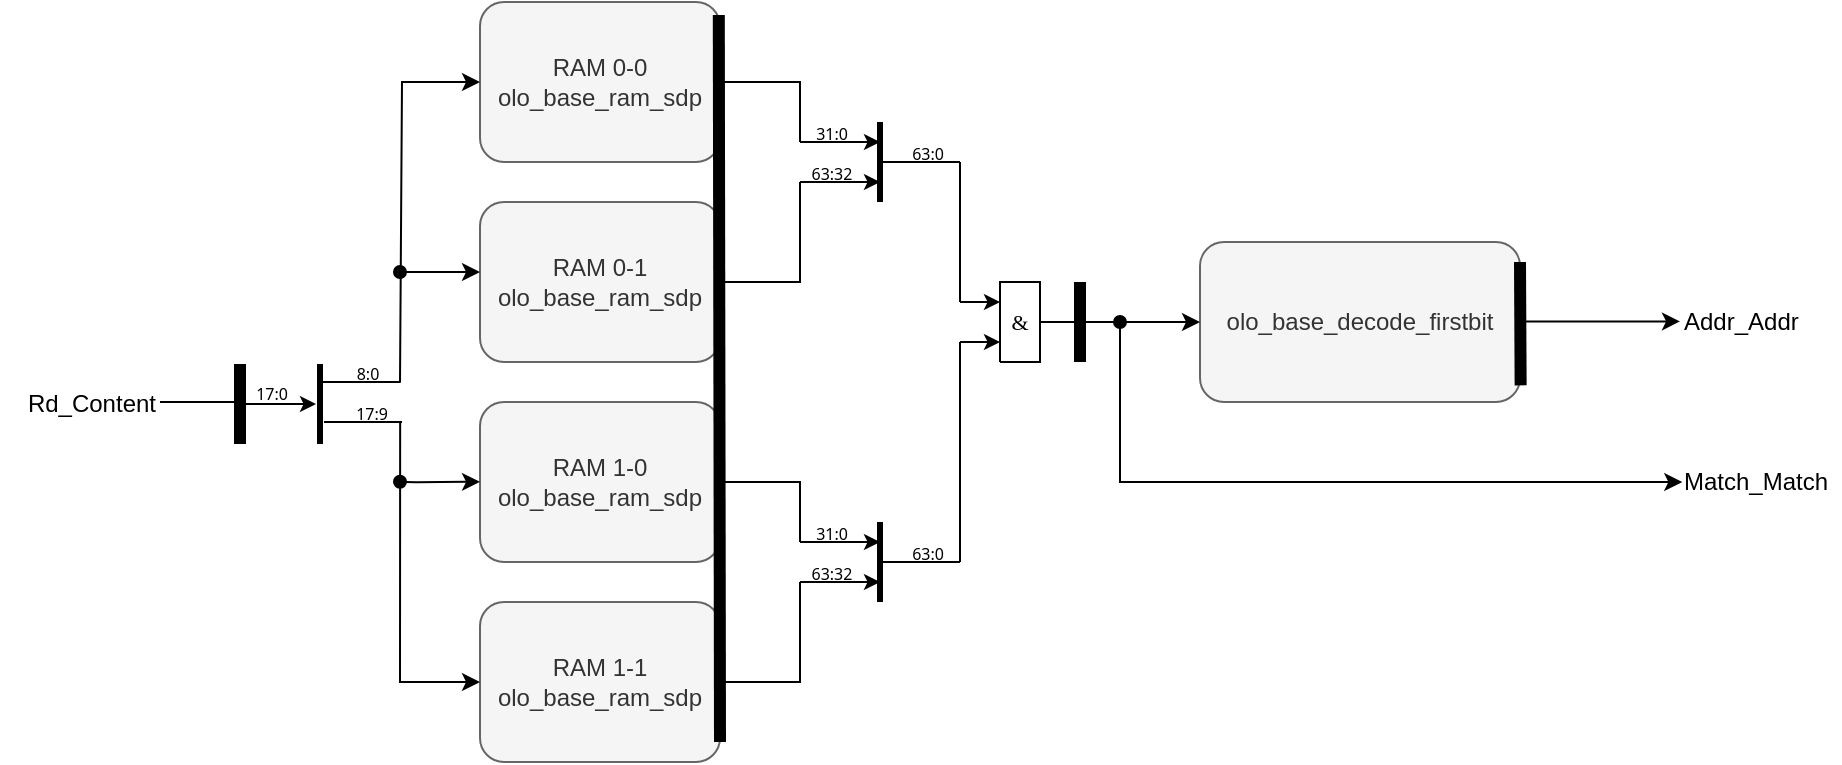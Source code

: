 <mxfile version="24.7.8">
  <diagram id="wiBtXIiwisFu1BKxmezy" name="cam">
    <mxGraphModel dx="1434" dy="870" grid="1" gridSize="10" guides="1" tooltips="1" connect="1" arrows="1" fold="1" page="1" pageScale="1" pageWidth="10000" pageHeight="10000" math="0" shadow="0">
      <root>
        <mxCell id="0" />
        <mxCell id="1" parent="0" />
        <mxCell id="D87qJEDBKt65wt1a1IEP-3" value="RAM 0-0&lt;div&gt;olo_base_ram_sdp&lt;/div&gt;" style="rounded=1;whiteSpace=wrap;html=1;fillColor=#f5f5f5;fontColor=#333333;strokeColor=#666666;" vertex="1" parent="1">
          <mxGeometry x="440" y="280" width="120" height="80" as="geometry" />
        </mxCell>
        <mxCell id="D87qJEDBKt65wt1a1IEP-4" value="RAM 0-1&lt;div&gt;olo_base_ram_sdp&lt;/div&gt;" style="rounded=1;whiteSpace=wrap;html=1;fillColor=#f5f5f5;fontColor=#333333;strokeColor=#666666;" vertex="1" parent="1">
          <mxGeometry x="440" y="380" width="120" height="80" as="geometry" />
        </mxCell>
        <mxCell id="D87qJEDBKt65wt1a1IEP-5" value="RAM 1-0&lt;div&gt;olo_base_ram_sdp&lt;/div&gt;" style="rounded=1;whiteSpace=wrap;html=1;fillColor=#f5f5f5;fontColor=#333333;strokeColor=#666666;" vertex="1" parent="1">
          <mxGeometry x="440" y="480" width="120" height="80" as="geometry" />
        </mxCell>
        <mxCell id="D87qJEDBKt65wt1a1IEP-6" value="RAM 1-1&lt;div&gt;olo_base_ram_sdp&lt;/div&gt;" style="rounded=1;whiteSpace=wrap;html=1;fillColor=#f5f5f5;fontColor=#333333;strokeColor=#666666;" vertex="1" parent="1">
          <mxGeometry x="440" y="580" width="120" height="80" as="geometry" />
        </mxCell>
        <mxCell id="D87qJEDBKt65wt1a1IEP-7" style="vsdxID=5;fillColor=none;gradientColor=none;strokeColor=none;labelBackgroundColor=none;rounded=0;html=1;whiteSpace=wrap;" vertex="1" parent="1">
          <mxGeometry x="321" y="461" width="81" height="40" as="geometry" />
        </mxCell>
        <mxCell id="D87qJEDBKt65wt1a1IEP-8" style="vsdxID=6;fillColor=none;gradientColor=none;strokeColor=none;labelBackgroundColor=none;rounded=0;html=1;whiteSpace=wrap;" vertex="1" parent="D87qJEDBKt65wt1a1IEP-7">
          <mxGeometry x="-1" width="80" height="40" as="geometry" />
        </mxCell>
        <mxCell id="D87qJEDBKt65wt1a1IEP-9" value="&lt;font style=&quot;font-size:8px;font-family:Segoe UI;color:#000000;direction:ltr;letter-spacing:0px;line-height:120%;opacity:1&quot;&gt;17:0&lt;br&gt;&lt;/font&gt;" style="verticalAlign=middle;align=center;vsdxID=10;fillColor=none;gradientColor=none;shape=stencil(nZBLDoAgDERP0z3SIyjew0SURgSD+Lu9kMZoXLhwN9O+tukAlrNpJg1SzDH4QW/URgNYgZTkjA4UkwJUgGXng+6DX1zLfmoymdXo17xh5zmRJ6Q42BWCfc2oJfdAr+Yv+AP9Cb7OJ3H/2JG1HNGz/84klThPVCc=);strokeColor=none;labelBackgroundColor=none;rounded=0;html=1;whiteSpace=wrap;" vertex="1" parent="D87qJEDBKt65wt1a1IEP-8">
          <mxGeometry y="9" width="32" height="10" as="geometry" />
        </mxCell>
        <mxCell id="D87qJEDBKt65wt1a1IEP-10" value="&lt;font style=&quot;font-size:8px;font-family:Segoe UI;color:#000000;direction:ltr;letter-spacing:0px;line-height:120%;opacity:1&quot;&gt;8:0&lt;br&gt;&lt;/font&gt;" style="verticalAlign=middle;align=center;vsdxID=11;fillColor=none;gradientColor=none;shape=stencil(nZBLDoAgDERP0z3SIyjew0SURgSD+Lu9kMZoXLhwN9O+tukAlrNpJg1SzDH4QW/URgNYgZTkjA4UkwJUgGXng+6DX1zLfmoymdXo17xh5zmRJ6Q42BWCfc2oJfdAr+Yv+AP9Cb7OJ3H/2JG1HNGz/84klThPVCc=);strokeColor=none;labelBackgroundColor=none;rounded=0;html=1;whiteSpace=wrap;" vertex="1" parent="D87qJEDBKt65wt1a1IEP-8">
          <mxGeometry x="48" y="-1" width="32" height="10" as="geometry" />
        </mxCell>
        <mxCell id="D87qJEDBKt65wt1a1IEP-11" style="vsdxID=7;edgeStyle=none;startArrow=none;endArrow=none;startSize=5;endSize=5;strokeWidth=3;strokeColor=#000000;spacingTop=0;spacingBottom=0;spacingLeft=0;spacingRight=0;verticalAlign=middle;html=1;labelBackgroundColor=#ffffff;rounded=0;" edge="1" parent="D87qJEDBKt65wt1a1IEP-8">
          <mxGeometry relative="1" as="geometry">
            <Array as="points" />
            <mxPoint x="40" as="sourcePoint" />
            <mxPoint x="40" y="40" as="targetPoint" />
          </mxGeometry>
        </mxCell>
        <mxCell id="D87qJEDBKt65wt1a1IEP-12" style="vsdxID=8;edgeStyle=none;startArrow=none;endArrow=classic;startSize=5;endSize=5;strokeColor=#000000;spacingTop=0;spacingBottom=0;spacingLeft=0;spacingRight=0;verticalAlign=middle;html=1;labelBackgroundColor=#ffffff;rounded=0;" edge="1" parent="D87qJEDBKt65wt1a1IEP-8">
          <mxGeometry relative="1" as="geometry">
            <mxPoint as="offset" />
            <Array as="points" />
            <mxPoint x="-1" y="20" as="sourcePoint" />
            <mxPoint x="38" y="20" as="targetPoint" />
          </mxGeometry>
        </mxCell>
        <mxCell id="D87qJEDBKt65wt1a1IEP-13" style="vsdxID=9;edgeStyle=none;startArrow=none;endArrow=none;startSize=5;endSize=5;strokeColor=#000000;spacingTop=0;spacingBottom=0;spacingLeft=0;spacingRight=0;verticalAlign=middle;html=1;labelBackgroundColor=#ffffff;rounded=0;" edge="1" parent="D87qJEDBKt65wt1a1IEP-8">
          <mxGeometry relative="1" as="geometry">
            <mxPoint as="offset" />
            <Array as="points" />
            <mxPoint x="40" y="9" as="sourcePoint" />
            <mxPoint x="80" y="9" as="targetPoint" />
          </mxGeometry>
        </mxCell>
        <mxCell id="D87qJEDBKt65wt1a1IEP-64" value="" style="endArrow=none;html=1;rounded=0;strokeWidth=6;entryX=0.995;entryY=0.081;entryDx=0;entryDy=0;entryPerimeter=0;" edge="1" parent="D87qJEDBKt65wt1a1IEP-8">
          <mxGeometry width="50" height="50" relative="1" as="geometry">
            <mxPoint y="40" as="sourcePoint" />
            <mxPoint as="targetPoint" />
          </mxGeometry>
        </mxCell>
        <mxCell id="D87qJEDBKt65wt1a1IEP-14" value="&lt;font style=&quot;font-size:8px;font-family:Segoe UI;color:#000000;direction:ltr;letter-spacing:0px;line-height:120%;opacity:1&quot;&gt;17:9&lt;br&gt;&lt;/font&gt;" style="verticalAlign=middle;align=center;vsdxID=13;fillColor=none;gradientColor=none;shape=stencil(nZBLDoAgDERP0z3SIyjew0SURgSD+Lu9kMZoXLhwN9O+tukAlrNpJg1SzDH4QW/URgNYgZTkjA4UkwJUgGXng+6DX1zLfmoymdXo17xh5zmRJ6Q42BWCfc2oJfdAr+Yv+AP9Cb7OJ3H/2JG1HNGz/84klThPVCc=);strokeColor=none;labelBackgroundColor=none;rounded=0;html=1;whiteSpace=wrap;" vertex="1" parent="D87qJEDBKt65wt1a1IEP-7">
          <mxGeometry x="49" y="19" width="32" height="10" as="geometry" />
        </mxCell>
        <mxCell id="D87qJEDBKt65wt1a1IEP-15" style="vsdxID=12;edgeStyle=none;startArrow=none;endArrow=none;startSize=5;endSize=5;strokeColor=#000000;spacingTop=0;spacingBottom=0;spacingLeft=0;spacingRight=0;verticalAlign=middle;html=1;labelBackgroundColor=#ffffff;rounded=0;" edge="1" parent="D87qJEDBKt65wt1a1IEP-7">
          <mxGeometry relative="1" as="geometry">
            <mxPoint as="offset" />
            <Array as="points" />
            <mxPoint x="41" y="29" as="sourcePoint" />
            <mxPoint x="80" y="29" as="targetPoint" />
          </mxGeometry>
        </mxCell>
        <mxCell id="D87qJEDBKt65wt1a1IEP-16" style="vsdxID=5;fillColor=none;gradientColor=none;strokeColor=none;labelBackgroundColor=none;rounded=0;html=1;whiteSpace=wrap;" vertex="1" parent="1">
          <mxGeometry x="600" y="340" width="80" height="40" as="geometry" />
        </mxCell>
        <mxCell id="D87qJEDBKt65wt1a1IEP-17" value="&lt;font style=&quot;font-size:8px;font-family:Segoe UI;color:#000000;direction:ltr;letter-spacing:0px;line-height:120%;opacity:1&quot;&gt;31:0&lt;br&gt;&lt;/font&gt;" style="verticalAlign=middle;align=center;vsdxID=10;fillColor=none;gradientColor=none;shape=stencil(nZBLDoAgDERP0z3SIyjew0SURgSD+Lu9kMZoXLhwN9O+tukAlrNpJg1SzDH4QW/URgNYgZTkjA4UkwJUgGXng+6DX1zLfmoymdXo17xh5zmRJ6Q42BWCfc2oJfdAr+Yv+AP9Cb7OJ3H/2JG1HNGz/84klThPVCc=);strokeColor=none;labelBackgroundColor=none;rounded=0;html=1;whiteSpace=wrap;" vertex="1" parent="D87qJEDBKt65wt1a1IEP-16">
          <mxGeometry width="32" height="10" as="geometry" />
        </mxCell>
        <mxCell id="D87qJEDBKt65wt1a1IEP-18" value="&lt;font style=&quot;font-size:8px;font-family:Segoe UI;color:#000000;direction:ltr;letter-spacing:0px;line-height:120%;opacity:1&quot;&gt;63:32&lt;br&gt;&lt;/font&gt;" style="verticalAlign=middle;align=center;vsdxID=11;fillColor=none;gradientColor=none;shape=stencil(nZBLDoAgDERP0z3SIyjew0SURgSD+Lu9kMZoXLhwN9O+tukAlrNpJg1SzDH4QW/URgNYgZTkjA4UkwJUgGXng+6DX1zLfmoymdXo17xh5zmRJ6Q42BWCfc2oJfdAr+Yv+AP9Cb7OJ3H/2JG1HNGz/84klThPVCc=);strokeColor=none;labelBackgroundColor=none;rounded=0;html=1;whiteSpace=wrap;" vertex="1" parent="D87qJEDBKt65wt1a1IEP-16">
          <mxGeometry y="20" width="32" height="10" as="geometry" />
        </mxCell>
        <mxCell id="D87qJEDBKt65wt1a1IEP-19" value="&lt;font style=&quot;font-size:8px;font-family:Segoe UI;color:#000000;direction:ltr;letter-spacing:0px;line-height:120%;opacity:1&quot;&gt;63:0&lt;br&gt;&lt;/font&gt;" style="verticalAlign=middle;align=center;vsdxID=12;fillColor=none;gradientColor=none;shape=stencil(nZBLDoAgDERP0z3SIyjew0SURgSD+Lu9kMZoXLhwN9O+tukAlrNpJg1SzDH4QW/URgNYgZTkjA4UkwJUgGXng+6DX1zLfmoymdXo17xh5zmRJ6Q42BWCfc2oJfdAr+Yv+AP9Cb7OJ3H/2JG1HNGz/84klThPVCc=);strokeColor=none;labelBackgroundColor=none;rounded=0;html=1;whiteSpace=wrap;" vertex="1" parent="D87qJEDBKt65wt1a1IEP-16">
          <mxGeometry x="48" y="10" width="32" height="10" as="geometry" />
        </mxCell>
        <mxCell id="D87qJEDBKt65wt1a1IEP-20" style="vsdxID=6;edgeStyle=none;startArrow=none;endArrow=none;startSize=5;endSize=5;strokeWidth=3;strokeColor=#000000;spacingTop=0;spacingBottom=0;spacingLeft=0;spacingRight=0;verticalAlign=middle;html=1;labelBackgroundColor=#ffffff;rounded=0;" edge="1" parent="D87qJEDBKt65wt1a1IEP-16">
          <mxGeometry relative="1" as="geometry">
            <Array as="points" />
            <mxPoint x="40" as="sourcePoint" />
            <mxPoint x="40" y="40" as="targetPoint" />
          </mxGeometry>
        </mxCell>
        <mxCell id="D87qJEDBKt65wt1a1IEP-21" style="vsdxID=7;edgeStyle=none;startArrow=none;endArrow=classic;startSize=5;endSize=5;strokeColor=#000000;spacingTop=0;spacingBottom=0;spacingLeft=0;spacingRight=0;verticalAlign=middle;html=1;labelBackgroundColor=#ffffff;rounded=0;" edge="1" parent="D87qJEDBKt65wt1a1IEP-16">
          <mxGeometry relative="1" as="geometry">
            <mxPoint as="offset" />
            <Array as="points" />
            <mxPoint y="10" as="sourcePoint" />
            <mxPoint x="40" y="10" as="targetPoint" />
          </mxGeometry>
        </mxCell>
        <mxCell id="D87qJEDBKt65wt1a1IEP-22" style="vsdxID=8;edgeStyle=none;startArrow=none;endArrow=classic;startSize=5;endSize=5;strokeColor=#000000;spacingTop=0;spacingBottom=0;spacingLeft=0;spacingRight=0;verticalAlign=middle;html=1;labelBackgroundColor=#ffffff;rounded=0;" edge="1" parent="D87qJEDBKt65wt1a1IEP-16">
          <mxGeometry relative="1" as="geometry">
            <mxPoint as="offset" />
            <Array as="points" />
            <mxPoint y="30" as="sourcePoint" />
            <mxPoint x="40" y="30" as="targetPoint" />
          </mxGeometry>
        </mxCell>
        <mxCell id="D87qJEDBKt65wt1a1IEP-23" style="vsdxID=9;edgeStyle=none;startArrow=none;endArrow=none;startSize=5;endSize=5;strokeColor=#000000;spacingTop=0;spacingBottom=0;spacingLeft=0;spacingRight=0;verticalAlign=middle;html=1;labelBackgroundColor=#ffffff;rounded=0;" edge="1" parent="D87qJEDBKt65wt1a1IEP-16">
          <mxGeometry relative="1" as="geometry">
            <mxPoint as="offset" />
            <Array as="points" />
            <mxPoint x="40" y="20" as="sourcePoint" />
            <mxPoint x="80" y="20" as="targetPoint" />
          </mxGeometry>
        </mxCell>
        <mxCell id="D87qJEDBKt65wt1a1IEP-32" style="vsdxID=5;fillColor=none;gradientColor=none;strokeColor=none;labelBackgroundColor=none;rounded=0;html=1;whiteSpace=wrap;" vertex="1" parent="1">
          <mxGeometry x="680" y="420" width="40" height="40" as="geometry" />
        </mxCell>
        <mxCell id="D87qJEDBKt65wt1a1IEP-33" style="vsdxID=6;fillColor=#FFFFFF;gradientColor=none;shape=stencil(nZBLDoAgDERP0z3SIyjew0SURgSD+Lu9kMZoXLhwN9O+tukAlrNpJg1SzDH4QW/URgNYgZTkjA4UkwJUgGXng+6DX1zLfmoymdXo17xh5zmRJ6Q42BWCfc2oJfdAr+Yv+AP9Cb7OJ3H/2JG1HNGz/84klThPVCc=);strokeColor=#000000;labelBackgroundColor=none;rounded=0;html=1;whiteSpace=wrap;" vertex="1" parent="D87qJEDBKt65wt1a1IEP-32">
          <mxGeometry x="20" width="20" height="40" as="geometry" />
        </mxCell>
        <mxCell id="D87qJEDBKt65wt1a1IEP-34" value="&lt;font style=&quot;font-size:11px;font-family:Calibri;color:#000000;direction:ltr;letter-spacing:0px;line-height:120%;opacity:1&quot;&gt;&amp;amp;&lt;br/&gt;&lt;/font&gt;" style="verticalAlign=middle;align=center;vsdxID=7;fillColor=none;gradientColor=none;shape=stencil(nZBLDoAgDERP0z3SIyjew0SURgSD+Lu9kMZoXLhwN9O+tukAlrNpJg1SzDH4QW/URgNYgZTkjA4UkwJUgGXng+6DX1zLfmoymdXo17xh5zmRJ6Q42BWCfc2oJfdAr+Yv+AP9Cb7OJ3H/2JG1HNGz/84klThPVCc=);strokeColor=none;spacingTop=-3;spacingBottom=-3;spacingLeft=-3;spacingRight=-3;labelBackgroundColor=none;rounded=0;html=1;whiteSpace=wrap;" vertex="1" parent="D87qJEDBKt65wt1a1IEP-32">
          <mxGeometry x="20" y="10" width="20" height="20" as="geometry" />
        </mxCell>
        <mxCell id="D87qJEDBKt65wt1a1IEP-35" style="vsdxID=8;edgeStyle=none;startArrow=none;endArrow=classic;startSize=5;endSize=5;strokeColor=#000000;spacingTop=0;spacingBottom=0;spacingLeft=0;spacingRight=0;verticalAlign=middle;html=1;labelBackgroundColor=#ffffff;rounded=0;" edge="1" parent="D87qJEDBKt65wt1a1IEP-32">
          <mxGeometry relative="1" as="geometry">
            <mxPoint as="offset" />
            <Array as="points" />
            <mxPoint y="10" as="sourcePoint" />
            <mxPoint x="20" y="10" as="targetPoint" />
          </mxGeometry>
        </mxCell>
        <mxCell id="D87qJEDBKt65wt1a1IEP-36" style="vsdxID=9;edgeStyle=none;startArrow=none;endArrow=classic;startSize=5;endSize=5;strokeColor=#000000;spacingTop=0;spacingBottom=0;spacingLeft=0;spacingRight=0;verticalAlign=middle;html=1;labelBackgroundColor=#ffffff;rounded=0;" edge="1" parent="D87qJEDBKt65wt1a1IEP-32">
          <mxGeometry relative="1" as="geometry">
            <mxPoint as="offset" />
            <Array as="points" />
            <mxPoint y="30" as="sourcePoint" />
            <mxPoint x="20" y="30" as="targetPoint" />
          </mxGeometry>
        </mxCell>
        <mxCell id="D87qJEDBKt65wt1a1IEP-37" value="" style="endArrow=none;html=1;rounded=0;entryX=0;entryY=0.25;entryDx=0;entryDy=0;" edge="1" parent="1" target="D87qJEDBKt65wt1a1IEP-16">
          <mxGeometry width="50" height="50" relative="1" as="geometry">
            <mxPoint x="560" y="320" as="sourcePoint" />
            <mxPoint x="610" y="270" as="targetPoint" />
            <Array as="points">
              <mxPoint x="600" y="320" />
            </Array>
          </mxGeometry>
        </mxCell>
        <mxCell id="D87qJEDBKt65wt1a1IEP-38" value="" style="endArrow=none;html=1;rounded=0;exitX=1;exitY=0.5;exitDx=0;exitDy=0;" edge="1" parent="1" source="D87qJEDBKt65wt1a1IEP-4">
          <mxGeometry width="50" height="50" relative="1" as="geometry">
            <mxPoint x="550" y="420" as="sourcePoint" />
            <mxPoint x="600" y="370" as="targetPoint" />
            <Array as="points">
              <mxPoint x="600" y="420" />
            </Array>
          </mxGeometry>
        </mxCell>
        <mxCell id="D87qJEDBKt65wt1a1IEP-39" style="vsdxID=5;fillColor=none;gradientColor=none;strokeColor=none;labelBackgroundColor=none;rounded=0;html=1;whiteSpace=wrap;" vertex="1" parent="1">
          <mxGeometry x="600" y="540" width="80" height="40" as="geometry" />
        </mxCell>
        <mxCell id="D87qJEDBKt65wt1a1IEP-40" value="&lt;font style=&quot;font-size:8px;font-family:Segoe UI;color:#000000;direction:ltr;letter-spacing:0px;line-height:120%;opacity:1&quot;&gt;31:0&lt;br&gt;&lt;/font&gt;" style="verticalAlign=middle;align=center;vsdxID=10;fillColor=none;gradientColor=none;shape=stencil(nZBLDoAgDERP0z3SIyjew0SURgSD+Lu9kMZoXLhwN9O+tukAlrNpJg1SzDH4QW/URgNYgZTkjA4UkwJUgGXng+6DX1zLfmoymdXo17xh5zmRJ6Q42BWCfc2oJfdAr+Yv+AP9Cb7OJ3H/2JG1HNGz/84klThPVCc=);strokeColor=none;labelBackgroundColor=none;rounded=0;html=1;whiteSpace=wrap;" vertex="1" parent="D87qJEDBKt65wt1a1IEP-39">
          <mxGeometry width="32" height="10" as="geometry" />
        </mxCell>
        <mxCell id="D87qJEDBKt65wt1a1IEP-41" value="&lt;font style=&quot;font-size:8px;font-family:Segoe UI;color:#000000;direction:ltr;letter-spacing:0px;line-height:120%;opacity:1&quot;&gt;63:32&lt;br&gt;&lt;/font&gt;" style="verticalAlign=middle;align=center;vsdxID=11;fillColor=none;gradientColor=none;shape=stencil(nZBLDoAgDERP0z3SIyjew0SURgSD+Lu9kMZoXLhwN9O+tukAlrNpJg1SzDH4QW/URgNYgZTkjA4UkwJUgGXng+6DX1zLfmoymdXo17xh5zmRJ6Q42BWCfc2oJfdAr+Yv+AP9Cb7OJ3H/2JG1HNGz/84klThPVCc=);strokeColor=none;labelBackgroundColor=none;rounded=0;html=1;whiteSpace=wrap;" vertex="1" parent="D87qJEDBKt65wt1a1IEP-39">
          <mxGeometry y="20" width="32" height="10" as="geometry" />
        </mxCell>
        <mxCell id="D87qJEDBKt65wt1a1IEP-42" value="&lt;font style=&quot;font-size:8px;font-family:Segoe UI;color:#000000;direction:ltr;letter-spacing:0px;line-height:120%;opacity:1&quot;&gt;63:0&lt;br&gt;&lt;/font&gt;" style="verticalAlign=middle;align=center;vsdxID=12;fillColor=none;gradientColor=none;shape=stencil(nZBLDoAgDERP0z3SIyjew0SURgSD+Lu9kMZoXLhwN9O+tukAlrNpJg1SzDH4QW/URgNYgZTkjA4UkwJUgGXng+6DX1zLfmoymdXo17xh5zmRJ6Q42BWCfc2oJfdAr+Yv+AP9Cb7OJ3H/2JG1HNGz/84klThPVCc=);strokeColor=none;labelBackgroundColor=none;rounded=0;html=1;whiteSpace=wrap;" vertex="1" parent="D87qJEDBKt65wt1a1IEP-39">
          <mxGeometry x="48" y="10" width="32" height="10" as="geometry" />
        </mxCell>
        <mxCell id="D87qJEDBKt65wt1a1IEP-43" style="vsdxID=6;edgeStyle=none;startArrow=none;endArrow=none;startSize=5;endSize=5;strokeWidth=3;strokeColor=#000000;spacingTop=0;spacingBottom=0;spacingLeft=0;spacingRight=0;verticalAlign=middle;html=1;labelBackgroundColor=#ffffff;rounded=0;" edge="1" parent="D87qJEDBKt65wt1a1IEP-39">
          <mxGeometry relative="1" as="geometry">
            <Array as="points" />
            <mxPoint x="40" as="sourcePoint" />
            <mxPoint x="40" y="40" as="targetPoint" />
          </mxGeometry>
        </mxCell>
        <mxCell id="D87qJEDBKt65wt1a1IEP-44" style="vsdxID=7;edgeStyle=none;startArrow=none;endArrow=classic;startSize=5;endSize=5;strokeColor=#000000;spacingTop=0;spacingBottom=0;spacingLeft=0;spacingRight=0;verticalAlign=middle;html=1;labelBackgroundColor=#ffffff;rounded=0;" edge="1" parent="D87qJEDBKt65wt1a1IEP-39">
          <mxGeometry relative="1" as="geometry">
            <mxPoint as="offset" />
            <Array as="points" />
            <mxPoint y="10" as="sourcePoint" />
            <mxPoint x="40" y="10" as="targetPoint" />
          </mxGeometry>
        </mxCell>
        <mxCell id="D87qJEDBKt65wt1a1IEP-45" style="vsdxID=8;edgeStyle=none;startArrow=none;endArrow=classic;startSize=5;endSize=5;strokeColor=#000000;spacingTop=0;spacingBottom=0;spacingLeft=0;spacingRight=0;verticalAlign=middle;html=1;labelBackgroundColor=#ffffff;rounded=0;" edge="1" parent="D87qJEDBKt65wt1a1IEP-39">
          <mxGeometry relative="1" as="geometry">
            <mxPoint as="offset" />
            <Array as="points" />
            <mxPoint y="30" as="sourcePoint" />
            <mxPoint x="40" y="30" as="targetPoint" />
          </mxGeometry>
        </mxCell>
        <mxCell id="D87qJEDBKt65wt1a1IEP-46" style="vsdxID=9;edgeStyle=none;startArrow=none;endArrow=none;startSize=5;endSize=5;strokeColor=#000000;spacingTop=0;spacingBottom=0;spacingLeft=0;spacingRight=0;verticalAlign=middle;html=1;labelBackgroundColor=#ffffff;rounded=0;" edge="1" parent="D87qJEDBKt65wt1a1IEP-39">
          <mxGeometry relative="1" as="geometry">
            <mxPoint as="offset" />
            <Array as="points" />
            <mxPoint x="40" y="20" as="sourcePoint" />
            <mxPoint x="80" y="20" as="targetPoint" />
          </mxGeometry>
        </mxCell>
        <mxCell id="D87qJEDBKt65wt1a1IEP-47" value="" style="endArrow=none;html=1;rounded=0;entryX=0;entryY=0.25;entryDx=0;entryDy=0;" edge="1" parent="1" target="D87qJEDBKt65wt1a1IEP-39">
          <mxGeometry width="50" height="50" relative="1" as="geometry">
            <mxPoint x="560" y="520" as="sourcePoint" />
            <mxPoint x="610" y="470" as="targetPoint" />
            <Array as="points">
              <mxPoint x="600" y="520" />
            </Array>
          </mxGeometry>
        </mxCell>
        <mxCell id="D87qJEDBKt65wt1a1IEP-48" value="" style="endArrow=none;html=1;rounded=0;exitX=1;exitY=0.5;exitDx=0;exitDy=0;" edge="1" parent="1">
          <mxGeometry width="50" height="50" relative="1" as="geometry">
            <mxPoint x="560" y="620" as="sourcePoint" />
            <mxPoint x="600" y="570" as="targetPoint" />
            <Array as="points">
              <mxPoint x="600" y="620" />
            </Array>
          </mxGeometry>
        </mxCell>
        <mxCell id="D87qJEDBKt65wt1a1IEP-49" value="" style="endArrow=none;html=1;rounded=0;entryX=0;entryY=0.25;entryDx=0;entryDy=0;" edge="1" parent="1" target="D87qJEDBKt65wt1a1IEP-32">
          <mxGeometry width="50" height="50" relative="1" as="geometry">
            <mxPoint x="680" y="360" as="sourcePoint" />
            <mxPoint x="730" y="310" as="targetPoint" />
          </mxGeometry>
        </mxCell>
        <mxCell id="D87qJEDBKt65wt1a1IEP-50" value="" style="endArrow=none;html=1;rounded=0;entryX=0;entryY=0.75;entryDx=0;entryDy=0;" edge="1" parent="1" target="D87qJEDBKt65wt1a1IEP-32">
          <mxGeometry width="50" height="50" relative="1" as="geometry">
            <mxPoint x="680" y="560" as="sourcePoint" />
            <mxPoint x="730" y="510" as="targetPoint" />
          </mxGeometry>
        </mxCell>
        <mxCell id="D87qJEDBKt65wt1a1IEP-52" value="olo_base_decode_firstbit" style="rounded=1;whiteSpace=wrap;html=1;fillColor=#f5f5f5;fontColor=#333333;strokeColor=#666666;" vertex="1" parent="1">
          <mxGeometry x="800" y="400" width="160" height="80" as="geometry" />
        </mxCell>
        <mxCell id="D87qJEDBKt65wt1a1IEP-53" value="" style="endArrow=none;html=1;rounded=0;strokeWidth=6;entryX=0.995;entryY=0.081;entryDx=0;entryDy=0;entryPerimeter=0;" edge="1" parent="1" target="D87qJEDBKt65wt1a1IEP-3">
          <mxGeometry width="50" height="50" relative="1" as="geometry">
            <mxPoint x="560" y="650" as="sourcePoint" />
            <mxPoint x="610" y="600" as="targetPoint" />
          </mxGeometry>
        </mxCell>
        <mxCell id="D87qJEDBKt65wt1a1IEP-54" value="" style="endArrow=none;html=1;rounded=0;strokeWidth=6;entryX=0.995;entryY=0.081;entryDx=0;entryDy=0;entryPerimeter=0;" edge="1" parent="1">
          <mxGeometry width="50" height="50" relative="1" as="geometry">
            <mxPoint x="740" y="460" as="sourcePoint" />
            <mxPoint x="740" y="420" as="targetPoint" />
          </mxGeometry>
        </mxCell>
        <mxCell id="D87qJEDBKt65wt1a1IEP-55" value="" style="endArrow=classic;html=1;rounded=0;entryX=0;entryY=0.5;entryDx=0;entryDy=0;" edge="1" parent="1" target="D87qJEDBKt65wt1a1IEP-52">
          <mxGeometry width="50" height="50" relative="1" as="geometry">
            <mxPoint x="720" y="440" as="sourcePoint" />
            <mxPoint x="770" y="390" as="targetPoint" />
          </mxGeometry>
        </mxCell>
        <mxCell id="D87qJEDBKt65wt1a1IEP-56" value="" style="endArrow=none;html=1;rounded=0;strokeWidth=6;entryX=0.995;entryY=0.081;entryDx=0;entryDy=0;entryPerimeter=0;exitX=1.002;exitY=0.896;exitDx=0;exitDy=0;exitPerimeter=0;" edge="1" parent="1" source="D87qJEDBKt65wt1a1IEP-52">
          <mxGeometry width="50" height="50" relative="1" as="geometry">
            <mxPoint x="960" y="450" as="sourcePoint" />
            <mxPoint x="960" y="410" as="targetPoint" />
          </mxGeometry>
        </mxCell>
        <mxCell id="D87qJEDBKt65wt1a1IEP-57" value="" style="endArrow=classic;html=1;rounded=0;entryX=0;entryY=0.5;entryDx=0;entryDy=0;" edge="1" parent="1">
          <mxGeometry width="50" height="50" relative="1" as="geometry">
            <mxPoint x="960" y="439.71" as="sourcePoint" />
            <mxPoint x="1040" y="439.71" as="targetPoint" />
          </mxGeometry>
        </mxCell>
        <mxCell id="D87qJEDBKt65wt1a1IEP-58" value="" style="endArrow=classic;html=1;rounded=0;startArrow=oval;startFill=1;" edge="1" parent="1">
          <mxGeometry width="50" height="50" relative="1" as="geometry">
            <mxPoint x="760" y="440" as="sourcePoint" />
            <mxPoint x="1041.143" y="520" as="targetPoint" />
            <Array as="points">
              <mxPoint x="760" y="520" />
            </Array>
          </mxGeometry>
        </mxCell>
        <mxCell id="D87qJEDBKt65wt1a1IEP-60" value="" style="endArrow=classic;html=1;rounded=0;exitX=1;exitY=0.234;exitDx=0;exitDy=0;exitPerimeter=0;" edge="1" parent="1" source="D87qJEDBKt65wt1a1IEP-8">
          <mxGeometry width="50" height="50" relative="1" as="geometry">
            <mxPoint x="390" y="370" as="sourcePoint" />
            <mxPoint x="440" y="320" as="targetPoint" />
            <Array as="points">
              <mxPoint x="401" y="320" />
            </Array>
          </mxGeometry>
        </mxCell>
        <mxCell id="D87qJEDBKt65wt1a1IEP-61" value="" style="endArrow=classic;html=1;rounded=0;startArrow=oval;startFill=1;" edge="1" parent="1">
          <mxGeometry width="50" height="50" relative="1" as="geometry">
            <mxPoint x="400" y="415" as="sourcePoint" />
            <mxPoint x="440" y="415" as="targetPoint" />
          </mxGeometry>
        </mxCell>
        <mxCell id="D87qJEDBKt65wt1a1IEP-62" value="" style="endArrow=classic;html=1;rounded=0;exitX=1.001;exitY=0.717;exitDx=0;exitDy=0;exitPerimeter=0;entryX=0;entryY=0.5;entryDx=0;entryDy=0;" edge="1" parent="1" source="D87qJEDBKt65wt1a1IEP-8" target="D87qJEDBKt65wt1a1IEP-6">
          <mxGeometry width="50" height="50" relative="1" as="geometry">
            <mxPoint x="402" y="490" as="sourcePoint" />
            <mxPoint x="412" y="620" as="targetPoint" />
            <Array as="points">
              <mxPoint x="400" y="620" />
            </Array>
          </mxGeometry>
        </mxCell>
        <mxCell id="D87qJEDBKt65wt1a1IEP-63" value="" style="endArrow=classic;html=1;rounded=0;startArrow=oval;startFill=1;" edge="1" parent="1">
          <mxGeometry width="50" height="50" relative="1" as="geometry">
            <mxPoint x="400" y="519.88" as="sourcePoint" />
            <mxPoint x="440" y="519.88" as="targetPoint" />
            <Array as="points">
              <mxPoint x="408" y="520.08" />
            </Array>
          </mxGeometry>
        </mxCell>
        <mxCell id="D87qJEDBKt65wt1a1IEP-65" value="" style="endArrow=none;html=1;rounded=0;" edge="1" parent="1">
          <mxGeometry width="50" height="50" relative="1" as="geometry">
            <mxPoint x="280" y="480" as="sourcePoint" />
            <mxPoint x="321" y="480" as="targetPoint" />
          </mxGeometry>
        </mxCell>
        <mxCell id="-6OWdrZotKWymxEUFg04-1" value="Rd_Content" style="text;html=1;align=right;verticalAlign=middle;whiteSpace=wrap;rounded=0;" vertex="1" parent="1">
          <mxGeometry x="200" y="471" width="80" height="20" as="geometry" />
        </mxCell>
        <mxCell id="-6OWdrZotKWymxEUFg04-2" value="Addr_Addr" style="text;html=1;align=left;verticalAlign=middle;whiteSpace=wrap;rounded=0;" vertex="1" parent="1">
          <mxGeometry x="1040" y="430" width="80" height="20" as="geometry" />
        </mxCell>
        <mxCell id="-6OWdrZotKWymxEUFg04-3" value="Match_Match" style="text;html=1;align=left;verticalAlign=middle;whiteSpace=wrap;rounded=0;" vertex="1" parent="1">
          <mxGeometry x="1040" y="510" width="80" height="20" as="geometry" />
        </mxCell>
      </root>
    </mxGraphModel>
  </diagram>
</mxfile>
